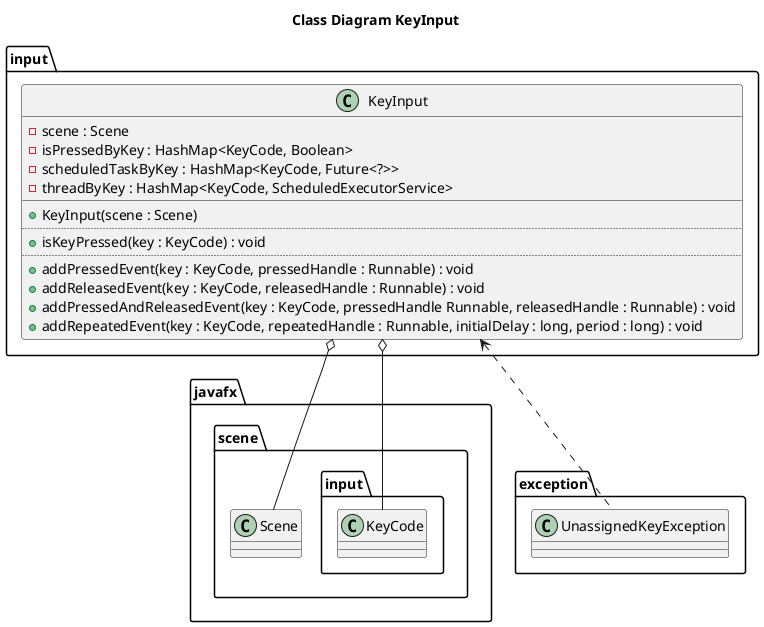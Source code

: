 @startuml

title Class Diagram KeyInput

package input {

	class KeyInput {
		- scene : Scene
		- isPressedByKey : HashMap<KeyCode, Boolean>
		- scheduledTaskByKey : HashMap<KeyCode, Future<?>>
		- threadByKey : HashMap<KeyCode, ScheduledExecutorService>
		__
		+ KeyInput(scene : Scene)
		..
		+ isKeyPressed(key : KeyCode) : void
		..
		+ addPressedEvent(key : KeyCode, pressedHandle : Runnable) : void
		+ addReleasedEvent(key : KeyCode, releasedHandle : Runnable) : void
		+ addPressedAndReleasedEvent(key : KeyCode, pressedHandle Runnable, releasedHandle : Runnable) : void
		+ addRepeatedEvent(key : KeyCode, repeatedHandle : Runnable, initialDelay : long, period : long) : void
	}
	
}

javafx.scene.Scene -up-o KeyInput
javafx.scene.input.KeyCode -up-o KeyInput
exception.UnassignedKeyException .up.> KeyInput

@enduml
